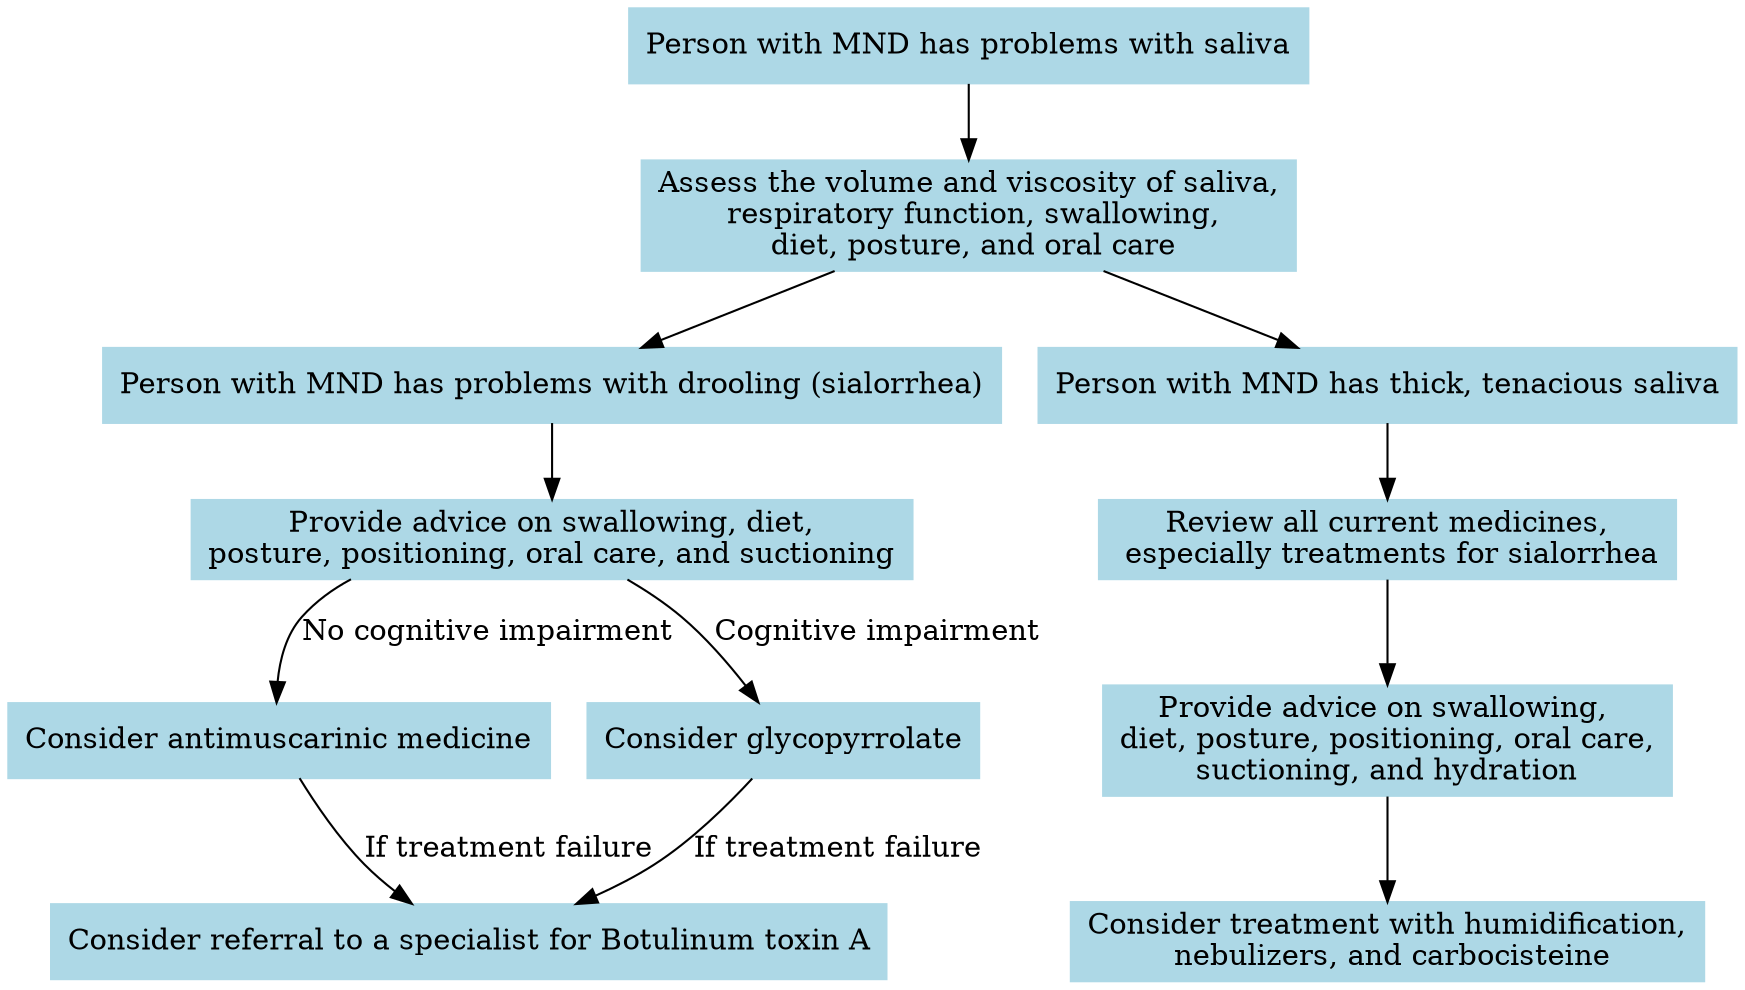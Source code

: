 digraph MND_Sialorrhea_Clinical_Flowsheet {
    node [shape=box, style=filled, color=lightblue];

    start [label="Person with MND has problems with saliva"];
    assess [label="Assess the volume and viscosity of saliva,\n respiratory function, swallowing,\n diet, posture, and oral care"];
    
    drooling [label="Person with MND has problems with drooling (sialorrhea)"];
    advice [label="Provide advice on swallowing, diet,\nposture, positioning, oral care, and suctioning"];
    
    first_line [label="Consider antimuscarinic medicine"];
  
    glycopyrrolate [label="Consider glycopyrrolate"];

    botox_referral [label="Consider referral to a specialist for Botulinum toxin A"];
    
    thick_saliva [label="Person with MND has thick, tenacious saliva"];
    review_meds [label="Review all current medicines,\n especially treatments for sialorrhea"];
    thick_saliva_advice [label="Provide advice on swallowing, \ndiet, posture, positioning, oral care,\nsuctioning, and hydration"];
    treatment [label="Consider treatment with humidification,\n nebulizers, and carbocisteine"];
    
    start -> assess;
    assess -> drooling;
    drooling -> advice;
    advice -> glycopyrrolate[label="Cognitive impairment"]; 
    advice -> first_line[label="No cognitive impairment"]; 

    assess -> thick_saliva;
    thick_saliva -> review_meds;
    review_meds -> thick_saliva_advice;
    thick_saliva_advice -> treatment;

    first_line -> botox_referral[label="If treatment failure"]
    glycopyrrolate -> botox_referral[label="If treatment failure"]


}
